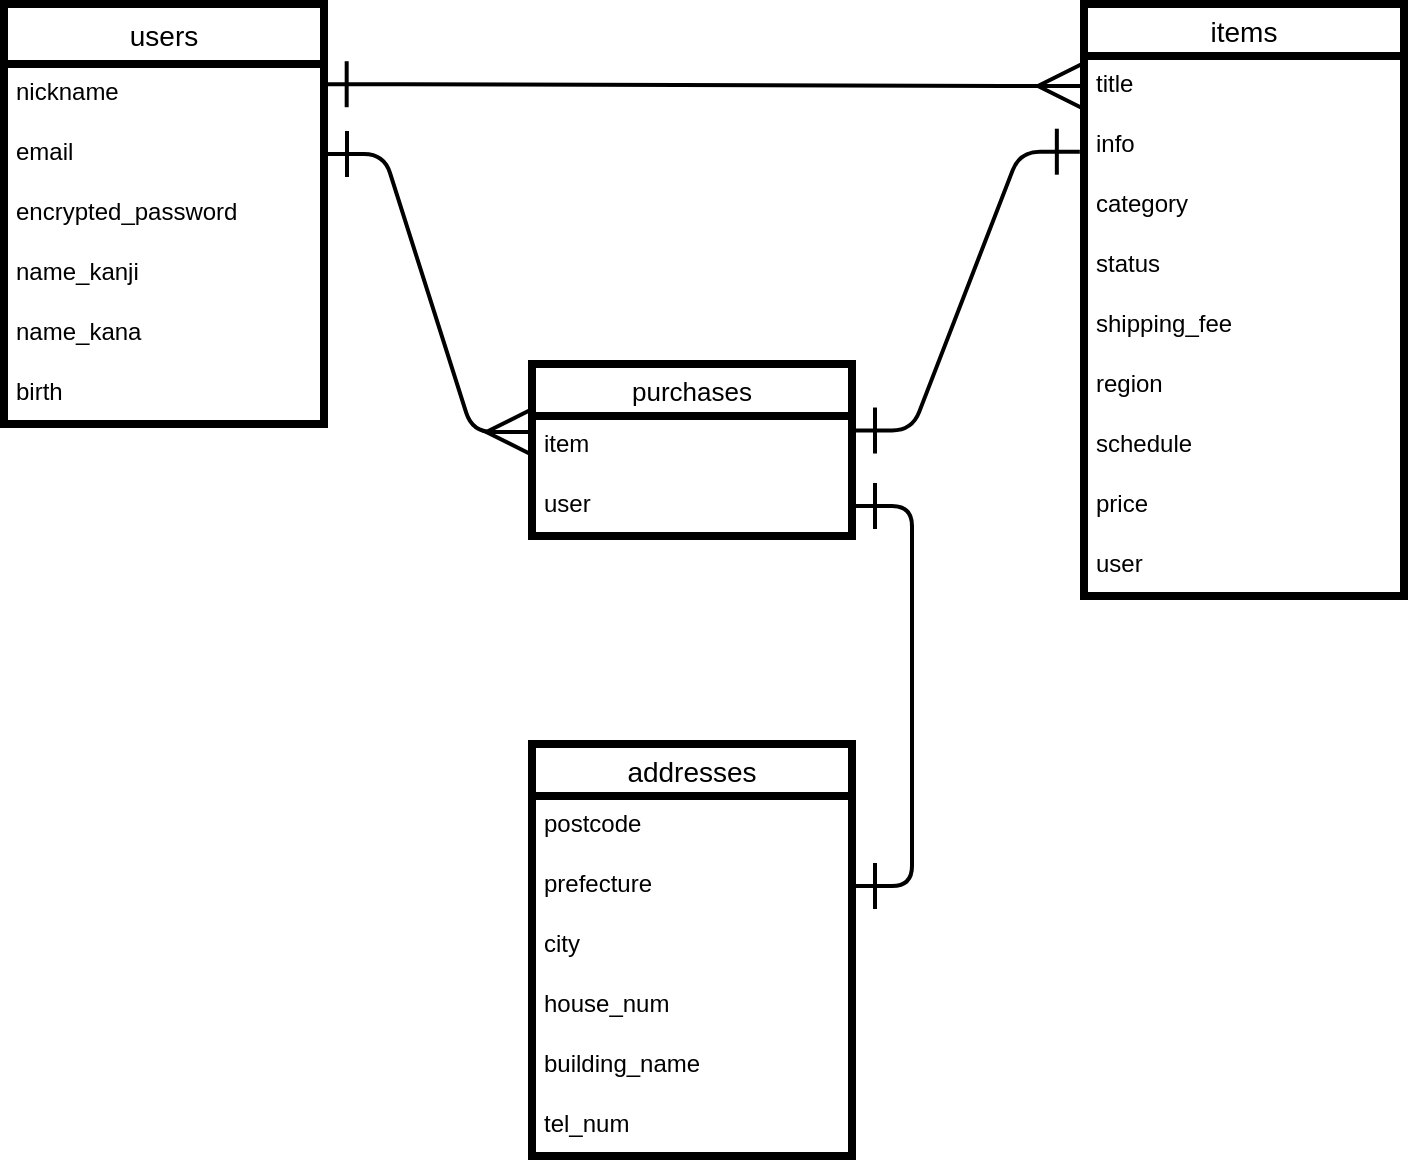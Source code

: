<mxfile>
    <diagram id="QJ9MNi1VrwQZzuzztGym" name="ページ1">
        <mxGraphModel dx="1419" dy="779" grid="1" gridSize="10" guides="1" tooltips="1" connect="1" arrows="1" fold="1" page="1" pageScale="1" pageWidth="827" pageHeight="1169" math="0" shadow="0">
            <root>
                <mxCell id="0"/>
                <mxCell id="1" parent="0"/>
                <mxCell id="135" value="users" style="swimlane;fontStyle=0;childLayout=stackLayout;horizontal=1;startSize=30;horizontalStack=0;resizeParent=1;resizeParentMax=0;resizeLast=0;collapsible=1;marginBottom=0;align=center;fontSize=14;strokeWidth=4;" vertex="1" parent="1">
                    <mxGeometry x="70" y="180" width="160" height="210" as="geometry"/>
                </mxCell>
                <mxCell id="136" value="nickname   " style="text;strokeColor=none;fillColor=none;spacingLeft=4;spacingRight=4;overflow=hidden;rotatable=0;points=[[0,0.5],[1,0.5]];portConstraint=eastwest;fontSize=12;strokeWidth=4;" vertex="1" parent="135">
                    <mxGeometry y="30" width="160" height="30" as="geometry"/>
                </mxCell>
                <mxCell id="137" value="email" style="text;strokeColor=none;fillColor=none;spacingLeft=4;spacingRight=4;overflow=hidden;rotatable=0;points=[[0,0.5],[1,0.5]];portConstraint=eastwest;fontSize=12;strokeWidth=4;" vertex="1" parent="135">
                    <mxGeometry y="60" width="160" height="30" as="geometry"/>
                </mxCell>
                <mxCell id="138" value="encrypted_password" style="text;strokeColor=none;fillColor=none;spacingLeft=4;spacingRight=4;overflow=hidden;rotatable=0;points=[[0,0.5],[1,0.5]];portConstraint=eastwest;fontSize=12;strokeWidth=4;" vertex="1" parent="135">
                    <mxGeometry y="90" width="160" height="30" as="geometry"/>
                </mxCell>
                <mxCell id="172" value="name_kanji" style="text;strokeColor=none;fillColor=none;spacingLeft=4;spacingRight=4;overflow=hidden;rotatable=0;points=[[0,0.5],[1,0.5]];portConstraint=eastwest;fontSize=12;strokeWidth=4;" vertex="1" parent="135">
                    <mxGeometry y="120" width="160" height="30" as="geometry"/>
                </mxCell>
                <mxCell id="173" value="name_kana" style="text;strokeColor=none;fillColor=none;spacingLeft=4;spacingRight=4;overflow=hidden;rotatable=0;points=[[0,0.5],[1,0.5]];portConstraint=eastwest;fontSize=12;strokeWidth=4;" vertex="1" parent="135">
                    <mxGeometry y="150" width="160" height="30" as="geometry"/>
                </mxCell>
                <mxCell id="174" value="birth" style="text;strokeColor=none;fillColor=none;spacingLeft=4;spacingRight=4;overflow=hidden;rotatable=0;points=[[0,0.5],[1,0.5]];portConstraint=eastwest;fontSize=12;strokeWidth=4;" vertex="1" parent="135">
                    <mxGeometry y="180" width="160" height="30" as="geometry"/>
                </mxCell>
                <mxCell id="139" value="items" style="swimlane;fontStyle=0;childLayout=stackLayout;horizontal=1;startSize=26;horizontalStack=0;resizeParent=1;resizeParentMax=0;resizeLast=0;collapsible=1;marginBottom=0;align=center;fontSize=14;strokeWidth=4;" vertex="1" parent="1">
                    <mxGeometry x="610" y="180" width="160" height="296" as="geometry"/>
                </mxCell>
                <mxCell id="140" value="title" style="text;strokeColor=none;fillColor=none;spacingLeft=4;spacingRight=4;overflow=hidden;rotatable=0;points=[[0,0.5],[1,0.5]];portConstraint=eastwest;fontSize=12;strokeWidth=4;" vertex="1" parent="139">
                    <mxGeometry y="26" width="160" height="30" as="geometry"/>
                </mxCell>
                <mxCell id="141" value="info" style="text;strokeColor=none;fillColor=none;spacingLeft=4;spacingRight=4;overflow=hidden;rotatable=0;points=[[0,0.5],[1,0.5]];portConstraint=eastwest;fontSize=12;strokeWidth=4;" vertex="1" parent="139">
                    <mxGeometry y="56" width="160" height="30" as="geometry"/>
                </mxCell>
                <mxCell id="165" value="category" style="text;strokeColor=none;fillColor=none;spacingLeft=4;spacingRight=4;overflow=hidden;rotatable=0;points=[[0,0.5],[1,0.5]];portConstraint=eastwest;fontSize=12;strokeWidth=4;" vertex="1" parent="139">
                    <mxGeometry y="86" width="160" height="30" as="geometry"/>
                </mxCell>
                <mxCell id="166" value="status" style="text;strokeColor=none;fillColor=none;spacingLeft=4;spacingRight=4;overflow=hidden;rotatable=0;points=[[0,0.5],[1,0.5]];portConstraint=eastwest;fontSize=12;strokeWidth=4;" vertex="1" parent="139">
                    <mxGeometry y="116" width="160" height="30" as="geometry"/>
                </mxCell>
                <mxCell id="167" value="shipping_fee" style="text;strokeColor=none;fillColor=none;spacingLeft=4;spacingRight=4;overflow=hidden;rotatable=0;points=[[0,0.5],[1,0.5]];portConstraint=eastwest;fontSize=12;strokeWidth=4;" vertex="1" parent="139">
                    <mxGeometry y="146" width="160" height="30" as="geometry"/>
                </mxCell>
                <mxCell id="168" value="region" style="text;strokeColor=none;fillColor=none;spacingLeft=4;spacingRight=4;overflow=hidden;rotatable=0;points=[[0,0.5],[1,0.5]];portConstraint=eastwest;fontSize=12;strokeWidth=4;" vertex="1" parent="139">
                    <mxGeometry y="176" width="160" height="30" as="geometry"/>
                </mxCell>
                <mxCell id="169" value="schedule" style="text;strokeColor=none;fillColor=none;spacingLeft=4;spacingRight=4;overflow=hidden;rotatable=0;points=[[0,0.5],[1,0.5]];portConstraint=eastwest;fontSize=12;strokeWidth=4;" vertex="1" parent="139">
                    <mxGeometry y="206" width="160" height="30" as="geometry"/>
                </mxCell>
                <mxCell id="170" value="price" style="text;strokeColor=none;fillColor=none;spacingLeft=4;spacingRight=4;overflow=hidden;rotatable=0;points=[[0,0.5],[1,0.5]];portConstraint=eastwest;fontSize=12;strokeWidth=4;" vertex="1" parent="139">
                    <mxGeometry y="236" width="160" height="30" as="geometry"/>
                </mxCell>
                <mxCell id="171" value="user" style="text;strokeColor=none;fillColor=none;spacingLeft=4;spacingRight=4;overflow=hidden;rotatable=0;points=[[0,0.5],[1,0.5]];portConstraint=eastwest;fontSize=12;strokeWidth=4;" vertex="1" parent="139">
                    <mxGeometry y="266" width="160" height="30" as="geometry"/>
                </mxCell>
                <mxCell id="143" value="purchases" style="swimlane;fontStyle=0;childLayout=stackLayout;horizontal=1;startSize=26;horizontalStack=0;resizeParent=1;resizeParentMax=0;resizeLast=0;collapsible=1;marginBottom=0;align=center;fontSize=13;strokeWidth=4;" vertex="1" parent="1">
                    <mxGeometry x="334" y="360" width="160" height="86" as="geometry"/>
                </mxCell>
                <mxCell id="144" value="item" style="text;strokeColor=none;fillColor=none;spacingLeft=4;spacingRight=4;overflow=hidden;rotatable=0;points=[[0,0.5],[1,0.5]];portConstraint=eastwest;fontSize=12;strokeWidth=4;" vertex="1" parent="143">
                    <mxGeometry y="26" width="160" height="30" as="geometry"/>
                </mxCell>
                <mxCell id="164" value="user" style="text;strokeColor=none;fillColor=none;spacingLeft=4;spacingRight=4;overflow=hidden;rotatable=0;points=[[0,0.5],[1,0.5]];portConstraint=eastwest;fontSize=12;strokeWidth=4;" vertex="1" parent="143">
                    <mxGeometry y="56" width="160" height="30" as="geometry"/>
                </mxCell>
                <mxCell id="147" value="addresses" style="swimlane;fontStyle=0;childLayout=stackLayout;horizontal=1;startSize=26;horizontalStack=0;resizeParent=1;resizeParentMax=0;resizeLast=0;collapsible=1;marginBottom=0;align=center;fontSize=14;strokeWidth=4;" vertex="1" parent="1">
                    <mxGeometry x="334" y="550" width="160" height="206" as="geometry"/>
                </mxCell>
                <mxCell id="148" value="postcode" style="text;strokeColor=none;fillColor=none;spacingLeft=4;spacingRight=4;overflow=hidden;rotatable=0;points=[[0,0.5],[1,0.5]];portConstraint=eastwest;fontSize=12;strokeWidth=4;" vertex="1" parent="147">
                    <mxGeometry y="26" width="160" height="30" as="geometry"/>
                </mxCell>
                <mxCell id="149" value="prefecture" style="text;strokeColor=none;fillColor=none;spacingLeft=4;spacingRight=4;overflow=hidden;rotatable=0;points=[[0,0.5],[1,0.5]];portConstraint=eastwest;fontSize=12;strokeWidth=4;" vertex="1" parent="147">
                    <mxGeometry y="56" width="160" height="30" as="geometry"/>
                </mxCell>
                <mxCell id="150" value="city" style="text;strokeColor=none;fillColor=none;spacingLeft=4;spacingRight=4;overflow=hidden;rotatable=0;points=[[0,0.5],[1,0.5]];portConstraint=eastwest;fontSize=12;strokeWidth=4;" vertex="1" parent="147">
                    <mxGeometry y="86" width="160" height="30" as="geometry"/>
                </mxCell>
                <mxCell id="161" value="house_num" style="text;strokeColor=none;fillColor=none;spacingLeft=4;spacingRight=4;overflow=hidden;rotatable=0;points=[[0,0.5],[1,0.5]];portConstraint=eastwest;fontSize=12;strokeWidth=4;" vertex="1" parent="147">
                    <mxGeometry y="116" width="160" height="30" as="geometry"/>
                </mxCell>
                <mxCell id="162" value="building_name" style="text;strokeColor=none;fillColor=none;spacingLeft=4;spacingRight=4;overflow=hidden;rotatable=0;points=[[0,0.5],[1,0.5]];portConstraint=eastwest;fontSize=12;strokeWidth=4;" vertex="1" parent="147">
                    <mxGeometry y="146" width="160" height="30" as="geometry"/>
                </mxCell>
                <mxCell id="163" value="tel_num" style="text;strokeColor=none;fillColor=none;spacingLeft=4;spacingRight=4;overflow=hidden;rotatable=0;points=[[0,0.5],[1,0.5]];portConstraint=eastwest;fontSize=12;strokeWidth=4;" vertex="1" parent="147">
                    <mxGeometry y="176" width="160" height="30" as="geometry"/>
                </mxCell>
                <mxCell id="151" value="" style="edgeStyle=entityRelationEdgeStyle;fontSize=12;html=1;endArrow=ERmany;strokeWidth=2;startArrow=ERone;startFill=0;entryX=0;entryY=0.5;entryDx=0;entryDy=0;jumpSize=7;endSize=20;startSize=20;exitX=0.999;exitY=0.337;exitDx=0;exitDy=0;exitPerimeter=0;" edge="1" parent="1" source="136" target="140">
                    <mxGeometry width="100" height="100" relative="1" as="geometry">
                        <mxPoint x="231" y="251" as="sourcePoint"/>
                        <mxPoint x="550" y="230" as="targetPoint"/>
                    </mxGeometry>
                </mxCell>
                <mxCell id="153" value="" style="edgeStyle=entityRelationEdgeStyle;fontSize=12;html=1;endArrow=ERmany;strokeWidth=2;startSize=20;endSize=20;jumpSize=7;entryX=0.001;entryY=0.267;entryDx=0;entryDy=0;entryPerimeter=0;exitX=1;exitY=0.5;exitDx=0;exitDy=0;startArrow=ERone;startFill=0;" edge="1" parent="1" source="137" target="144">
                    <mxGeometry width="100" height="100" relative="1" as="geometry">
                        <mxPoint x="320" y="430" as="sourcePoint"/>
                        <mxPoint x="330" y="435" as="targetPoint"/>
                    </mxGeometry>
                </mxCell>
                <mxCell id="154" value="" style="edgeStyle=entityRelationEdgeStyle;fontSize=12;html=1;endArrow=ERone;endFill=1;strokeWidth=2;startSize=20;endSize=20;jumpSize=7;startArrow=ERone;startFill=0;" edge="1" parent="1" source="164" target="149">
                    <mxGeometry width="100" height="100" relative="1" as="geometry">
                        <mxPoint x="500" y="400" as="sourcePoint"/>
                        <mxPoint x="630" y="440" as="targetPoint"/>
                    </mxGeometry>
                </mxCell>
                <mxCell id="155" value="" style="edgeStyle=entityRelationEdgeStyle;fontSize=12;html=1;endArrow=ERone;endFill=1;strokeWidth=2;startSize=20;endSize=20;jumpSize=7;startArrow=ERone;startFill=0;exitX=1;exitY=0.242;exitDx=0;exitDy=0;entryX=-0.013;entryY=0.595;entryDx=0;entryDy=0;entryPerimeter=0;exitPerimeter=0;" edge="1" parent="1" source="144" target="141">
                    <mxGeometry width="100" height="100" relative="1" as="geometry">
                        <mxPoint x="500" y="380" as="sourcePoint"/>
                        <mxPoint x="610" y="250" as="targetPoint"/>
                    </mxGeometry>
                </mxCell>
            </root>
        </mxGraphModel>
    </diagram>
</mxfile>